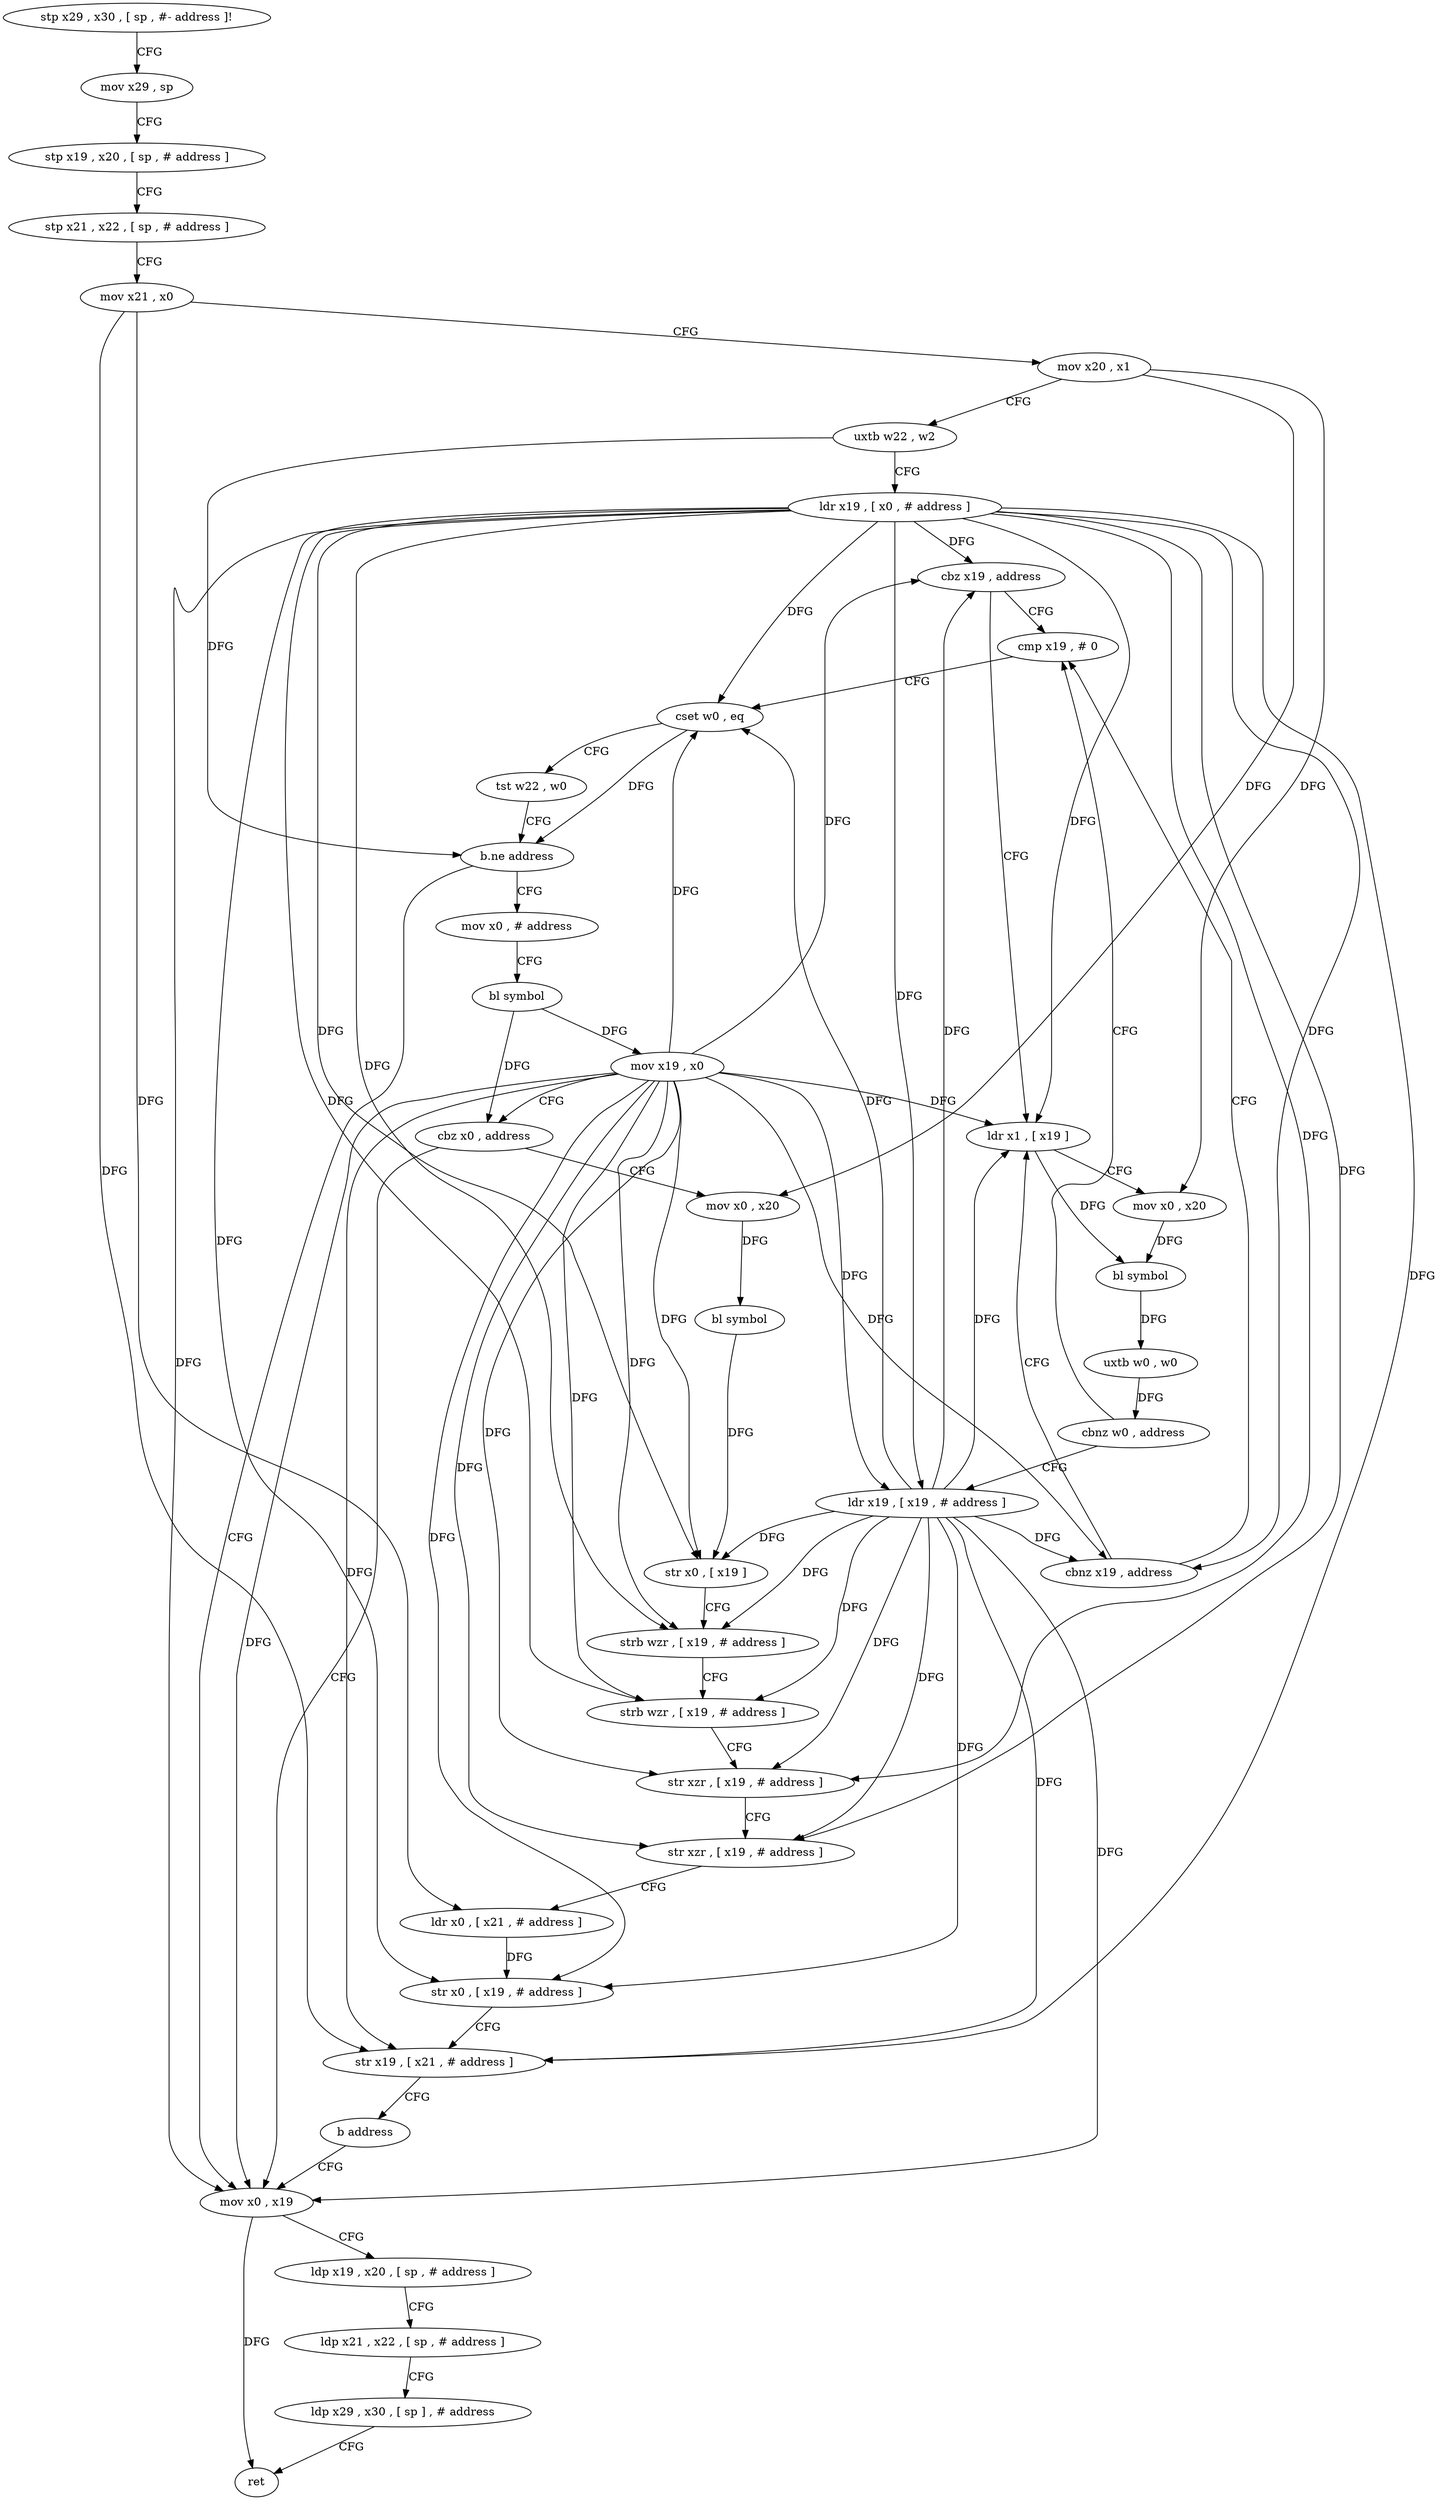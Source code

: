 digraph "func" {
"89448" [label = "stp x29 , x30 , [ sp , #- address ]!" ]
"89452" [label = "mov x29 , sp" ]
"89456" [label = "stp x19 , x20 , [ sp , # address ]" ]
"89460" [label = "stp x21 , x22 , [ sp , # address ]" ]
"89464" [label = "mov x21 , x0" ]
"89468" [label = "mov x20 , x1" ]
"89472" [label = "uxtb w22 , w2" ]
"89476" [label = "ldr x19 , [ x0 , # address ]" ]
"89480" [label = "cbz x19 , address" ]
"89512" [label = "cmp x19 , # 0" ]
"89484" [label = "ldr x1 , [ x19 ]" ]
"89516" [label = "cset w0 , eq" ]
"89520" [label = "tst w22 , w0" ]
"89524" [label = "b.ne address" ]
"89548" [label = "mov x0 , # address" ]
"89528" [label = "mov x0 , x19" ]
"89488" [label = "mov x0 , x20" ]
"89492" [label = "bl symbol" ]
"89496" [label = "uxtb w0 , w0" ]
"89500" [label = "cbnz w0 , address" ]
"89504" [label = "ldr x19 , [ x19 , # address ]" ]
"89552" [label = "bl symbol" ]
"89556" [label = "mov x19 , x0" ]
"89560" [label = "cbz x0 , address" ]
"89564" [label = "mov x0 , x20" ]
"89532" [label = "ldp x19 , x20 , [ sp , # address ]" ]
"89536" [label = "ldp x21 , x22 , [ sp , # address ]" ]
"89540" [label = "ldp x29 , x30 , [ sp ] , # address" ]
"89544" [label = "ret" ]
"89508" [label = "cbnz x19 , address" ]
"89568" [label = "bl symbol" ]
"89572" [label = "str x0 , [ x19 ]" ]
"89576" [label = "strb wzr , [ x19 , # address ]" ]
"89580" [label = "strb wzr , [ x19 , # address ]" ]
"89584" [label = "str xzr , [ x19 , # address ]" ]
"89588" [label = "str xzr , [ x19 , # address ]" ]
"89592" [label = "ldr x0 , [ x21 , # address ]" ]
"89596" [label = "str x0 , [ x19 , # address ]" ]
"89600" [label = "str x19 , [ x21 , # address ]" ]
"89604" [label = "b address" ]
"89448" -> "89452" [ label = "CFG" ]
"89452" -> "89456" [ label = "CFG" ]
"89456" -> "89460" [ label = "CFG" ]
"89460" -> "89464" [ label = "CFG" ]
"89464" -> "89468" [ label = "CFG" ]
"89464" -> "89592" [ label = "DFG" ]
"89464" -> "89600" [ label = "DFG" ]
"89468" -> "89472" [ label = "CFG" ]
"89468" -> "89488" [ label = "DFG" ]
"89468" -> "89564" [ label = "DFG" ]
"89472" -> "89476" [ label = "CFG" ]
"89472" -> "89524" [ label = "DFG" ]
"89476" -> "89480" [ label = "DFG" ]
"89476" -> "89516" [ label = "DFG" ]
"89476" -> "89484" [ label = "DFG" ]
"89476" -> "89504" [ label = "DFG" ]
"89476" -> "89508" [ label = "DFG" ]
"89476" -> "89528" [ label = "DFG" ]
"89476" -> "89572" [ label = "DFG" ]
"89476" -> "89576" [ label = "DFG" ]
"89476" -> "89580" [ label = "DFG" ]
"89476" -> "89584" [ label = "DFG" ]
"89476" -> "89588" [ label = "DFG" ]
"89476" -> "89596" [ label = "DFG" ]
"89476" -> "89600" [ label = "DFG" ]
"89480" -> "89512" [ label = "CFG" ]
"89480" -> "89484" [ label = "CFG" ]
"89512" -> "89516" [ label = "CFG" ]
"89484" -> "89488" [ label = "CFG" ]
"89484" -> "89492" [ label = "DFG" ]
"89516" -> "89520" [ label = "CFG" ]
"89516" -> "89524" [ label = "DFG" ]
"89520" -> "89524" [ label = "CFG" ]
"89524" -> "89548" [ label = "CFG" ]
"89524" -> "89528" [ label = "CFG" ]
"89548" -> "89552" [ label = "CFG" ]
"89528" -> "89532" [ label = "CFG" ]
"89528" -> "89544" [ label = "DFG" ]
"89488" -> "89492" [ label = "DFG" ]
"89492" -> "89496" [ label = "DFG" ]
"89496" -> "89500" [ label = "DFG" ]
"89500" -> "89512" [ label = "CFG" ]
"89500" -> "89504" [ label = "CFG" ]
"89504" -> "89508" [ label = "DFG" ]
"89504" -> "89480" [ label = "DFG" ]
"89504" -> "89516" [ label = "DFG" ]
"89504" -> "89484" [ label = "DFG" ]
"89504" -> "89528" [ label = "DFG" ]
"89504" -> "89572" [ label = "DFG" ]
"89504" -> "89576" [ label = "DFG" ]
"89504" -> "89580" [ label = "DFG" ]
"89504" -> "89584" [ label = "DFG" ]
"89504" -> "89588" [ label = "DFG" ]
"89504" -> "89596" [ label = "DFG" ]
"89504" -> "89600" [ label = "DFG" ]
"89552" -> "89556" [ label = "DFG" ]
"89552" -> "89560" [ label = "DFG" ]
"89556" -> "89560" [ label = "CFG" ]
"89556" -> "89480" [ label = "DFG" ]
"89556" -> "89516" [ label = "DFG" ]
"89556" -> "89484" [ label = "DFG" ]
"89556" -> "89504" [ label = "DFG" ]
"89556" -> "89508" [ label = "DFG" ]
"89556" -> "89528" [ label = "DFG" ]
"89556" -> "89572" [ label = "DFG" ]
"89556" -> "89576" [ label = "DFG" ]
"89556" -> "89580" [ label = "DFG" ]
"89556" -> "89584" [ label = "DFG" ]
"89556" -> "89588" [ label = "DFG" ]
"89556" -> "89596" [ label = "DFG" ]
"89556" -> "89600" [ label = "DFG" ]
"89560" -> "89528" [ label = "CFG" ]
"89560" -> "89564" [ label = "CFG" ]
"89564" -> "89568" [ label = "DFG" ]
"89532" -> "89536" [ label = "CFG" ]
"89536" -> "89540" [ label = "CFG" ]
"89540" -> "89544" [ label = "CFG" ]
"89508" -> "89484" [ label = "CFG" ]
"89508" -> "89512" [ label = "CFG" ]
"89568" -> "89572" [ label = "DFG" ]
"89572" -> "89576" [ label = "CFG" ]
"89576" -> "89580" [ label = "CFG" ]
"89580" -> "89584" [ label = "CFG" ]
"89584" -> "89588" [ label = "CFG" ]
"89588" -> "89592" [ label = "CFG" ]
"89592" -> "89596" [ label = "DFG" ]
"89596" -> "89600" [ label = "CFG" ]
"89600" -> "89604" [ label = "CFG" ]
"89604" -> "89528" [ label = "CFG" ]
}
